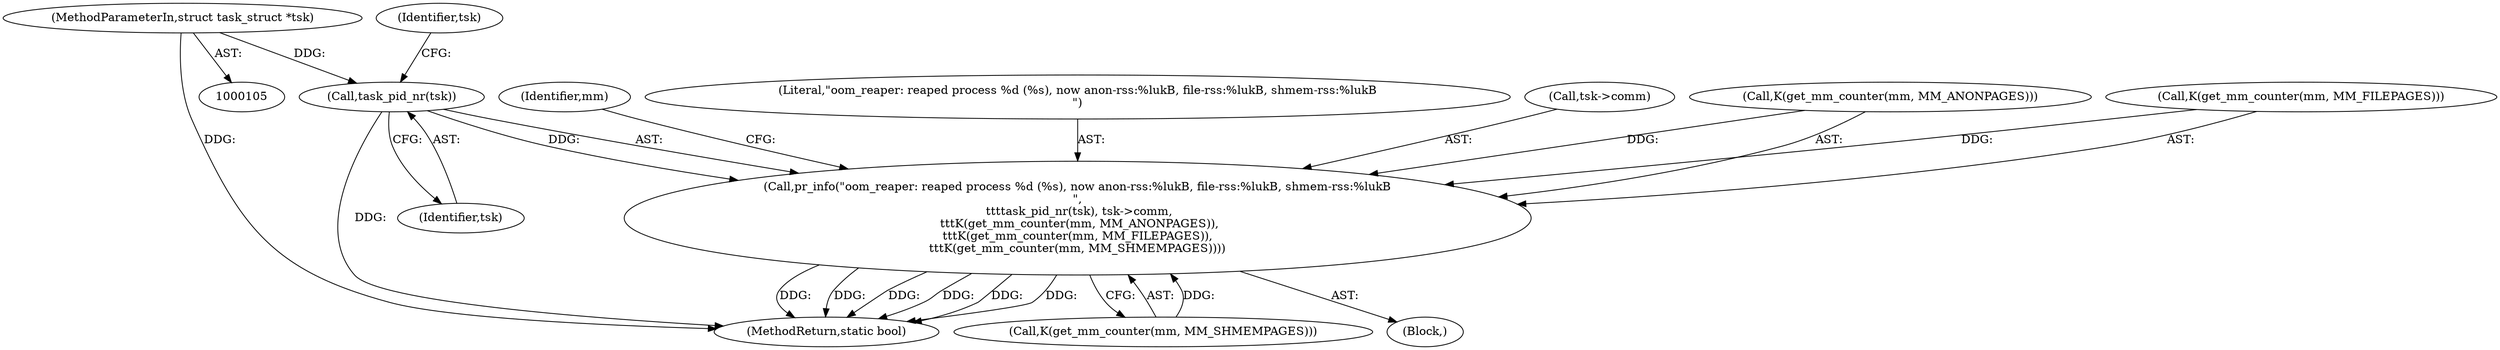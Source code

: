 digraph "0_linux_687cb0884a714ff484d038e9190edc874edcf146@pointer" {
"1000235" [label="(Call,task_pid_nr(tsk))"];
"1000106" [label="(MethodParameterIn,struct task_struct *tsk)"];
"1000233" [label="(Call,pr_info(\"oom_reaper: reaped process %d (%s), now anon-rss:%lukB, file-rss:%lukB, shmem-rss:%lukB\n\",\n \t\t\ttask_pid_nr(tsk), tsk->comm,\n \t\t\tK(get_mm_counter(mm, MM_ANONPAGES)),\n\t\t\tK(get_mm_counter(mm, MM_FILEPAGES)),\n\t\t\tK(get_mm_counter(mm, MM_SHMEMPAGES))))"];
"1000255" [label="(Identifier,mm)"];
"1000233" [label="(Call,pr_info(\"oom_reaper: reaped process %d (%s), now anon-rss:%lukB, file-rss:%lukB, shmem-rss:%lukB\n\",\n \t\t\ttask_pid_nr(tsk), tsk->comm,\n \t\t\tK(get_mm_counter(mm, MM_ANONPAGES)),\n\t\t\tK(get_mm_counter(mm, MM_FILEPAGES)),\n\t\t\tK(get_mm_counter(mm, MM_SHMEMPAGES))))"];
"1000238" [label="(Identifier,tsk)"];
"1000234" [label="(Literal,\"oom_reaper: reaped process %d (%s), now anon-rss:%lukB, file-rss:%lukB, shmem-rss:%lukB\n\")"];
"1000237" [label="(Call,tsk->comm)"];
"1000240" [label="(Call,K(get_mm_counter(mm, MM_ANONPAGES)))"];
"1000108" [label="(Block,)"];
"1000236" [label="(Identifier,tsk)"];
"1000244" [label="(Call,K(get_mm_counter(mm, MM_FILEPAGES)))"];
"1000235" [label="(Call,task_pid_nr(tsk))"];
"1000267" [label="(MethodReturn,static bool)"];
"1000106" [label="(MethodParameterIn,struct task_struct *tsk)"];
"1000248" [label="(Call,K(get_mm_counter(mm, MM_SHMEMPAGES)))"];
"1000235" -> "1000233"  [label="AST: "];
"1000235" -> "1000236"  [label="CFG: "];
"1000236" -> "1000235"  [label="AST: "];
"1000238" -> "1000235"  [label="CFG: "];
"1000235" -> "1000267"  [label="DDG: "];
"1000235" -> "1000233"  [label="DDG: "];
"1000106" -> "1000235"  [label="DDG: "];
"1000106" -> "1000105"  [label="AST: "];
"1000106" -> "1000267"  [label="DDG: "];
"1000233" -> "1000108"  [label="AST: "];
"1000233" -> "1000248"  [label="CFG: "];
"1000234" -> "1000233"  [label="AST: "];
"1000237" -> "1000233"  [label="AST: "];
"1000240" -> "1000233"  [label="AST: "];
"1000244" -> "1000233"  [label="AST: "];
"1000248" -> "1000233"  [label="AST: "];
"1000255" -> "1000233"  [label="CFG: "];
"1000233" -> "1000267"  [label="DDG: "];
"1000233" -> "1000267"  [label="DDG: "];
"1000233" -> "1000267"  [label="DDG: "];
"1000233" -> "1000267"  [label="DDG: "];
"1000233" -> "1000267"  [label="DDG: "];
"1000233" -> "1000267"  [label="DDG: "];
"1000240" -> "1000233"  [label="DDG: "];
"1000244" -> "1000233"  [label="DDG: "];
"1000248" -> "1000233"  [label="DDG: "];
}
